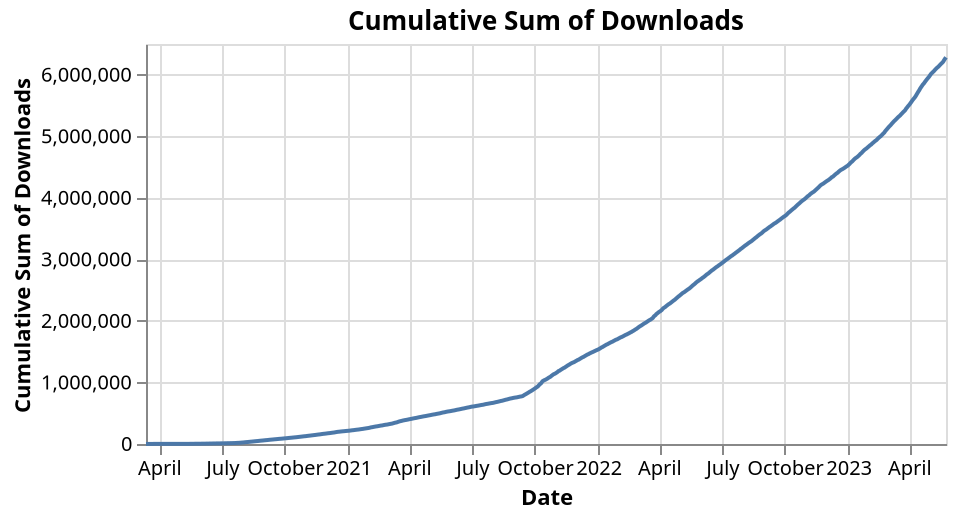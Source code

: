 {"config": {"view": {"continuousWidth": 400, "continuousHeight": 300}}, "data": {"name": "data-d4653c2e29ccae771afea997a8821cf9"}, "mark": "line", "encoding": {"tooltip": [{"field": "date", "format": "%Y-%m-%d", "title": "Date", "type": "temporal"}, {"field": "cumulative_sum", "format": ",.0f", "title": "Cumulative Sum of Downloads", "type": "quantitative"}], "x": {"axis": {"title": "Date"}, "field": "date", "type": "temporal"}, "y": {"axis": {"title": "Cumulative Sum of Downloads"}, "field": "cumulative_sum", "type": "quantitative"}}, "height": 200, "title": "Cumulative Sum of Downloads", "transform": [{"window": [{"op": "sum", "field": "download_count", "as": "cumulative_sum"}], "sort": [{"field": "date"}]}], "$schema": "https://vega.github.io/schema/vega-lite/v4.17.0.json", "datasets": {"data-d4653c2e29ccae771afea997a8821cf9": [{"date": "2023-05-25T00:00:00", "download_count": 15504.0}, {"date": "2023-05-24T00:00:00", "download_count": 15923.0}, {"date": "2023-05-23T00:00:00", "download_count": 17948.0}, {"date": "2023-05-22T00:00:00", "download_count": 19345.0}, {"date": "2023-05-21T00:00:00", "download_count": 13610.0}, {"date": "2023-05-20T00:00:00", "download_count": 10481.0}, {"date": "2023-05-19T00:00:00", "download_count": 9914.0}, {"date": "2023-05-18T00:00:00", "download_count": 12420.0}, {"date": "2023-05-17T00:00:00", "download_count": 10922.0}, {"date": "2023-05-16T00:00:00", "download_count": 12425.0}, {"date": "2023-05-15T00:00:00", "download_count": 12180.0}, {"date": "2023-05-14T00:00:00", "download_count": 9183.0}, {"date": "2023-05-13T00:00:00", "download_count": 8702.0}, {"date": "2023-05-12T00:00:00", "download_count": 10935.0}, {"date": "2023-05-11T00:00:00", "download_count": 11146.0}, {"date": "2023-05-10T00:00:00", "download_count": 11577.0}, {"date": "2023-05-09T00:00:00", "download_count": 13234.0}, {"date": "2023-05-08T00:00:00", "download_count": 12370.0}, {"date": "2023-05-07T00:00:00", "download_count": 9809.0}, {"date": "2023-05-06T00:00:00", "download_count": 11468.0}, {"date": "2023-05-05T00:00:00", "download_count": 10403.0}, {"date": "2023-05-04T00:00:00", "download_count": 11599.0}, {"date": "2023-05-03T00:00:00", "download_count": 16127.0}, {"date": "2023-05-02T00:00:00", "download_count": 16552.0}, {"date": "2023-05-01T00:00:00", "download_count": 15599.0}, {"date": "2023-04-30T00:00:00", "download_count": 12223.0}, {"date": "2023-04-29T00:00:00", "download_count": 13773.0}, {"date": "2023-04-28T00:00:00", "download_count": 13622.0}, {"date": "2023-04-27T00:00:00", "download_count": 14381.0}, {"date": "2023-04-26T00:00:00", "download_count": 14765.0}, {"date": "2023-04-25T00:00:00", "download_count": 15215.0}, {"date": "2023-04-24T00:00:00", "download_count": 16974.0}, {"date": "2023-04-23T00:00:00", "download_count": 12372.0}, {"date": "2023-04-22T00:00:00", "download_count": 12448.0}, {"date": "2023-04-21T00:00:00", "download_count": 17202.0}, {"date": "2023-04-20T00:00:00", "download_count": 16321.0}, {"date": "2023-04-19T00:00:00", "download_count": 16038.0}, {"date": "2023-04-18T00:00:00", "download_count": 17476.0}, {"date": "2023-04-17T00:00:00", "download_count": 21625.0}, {"date": "2023-04-16T00:00:00", "download_count": 16255.0}, {"date": "2023-04-15T00:00:00", "download_count": 18123.0}, {"date": "2023-04-14T00:00:00", "download_count": 18900.0}, {"date": "2023-04-13T00:00:00", "download_count": 18598.0}, {"date": "2023-04-12T00:00:00", "download_count": 19620.0}, {"date": "2023-04-11T00:00:00", "download_count": 17246.0}, {"date": "2023-04-10T00:00:00", "download_count": 14999.0}, {"date": "2023-04-09T00:00:00", "download_count": 13049.0}, {"date": "2023-04-08T00:00:00", "download_count": 13540.0}, {"date": "2023-04-07T00:00:00", "download_count": 14279.0}, {"date": "2023-04-06T00:00:00", "download_count": 16394.0}, {"date": "2023-04-05T00:00:00", "download_count": 16236.0}, {"date": "2023-04-04T00:00:00", "download_count": 15667.0}, {"date": "2023-04-03T00:00:00", "download_count": 15694.0}, {"date": "2023-04-02T00:00:00", "download_count": 14159.0}, {"date": "2023-04-01T00:00:00", "download_count": 11845.0}, {"date": "2023-03-31T00:00:00", "download_count": 13901.0}, {"date": "2023-03-30T00:00:00", "download_count": 15225.0}, {"date": "2023-03-29T00:00:00", "download_count": 12254.0}, {"date": "2023-03-28T00:00:00", "download_count": 18306.0}, {"date": "2023-03-27T00:00:00", "download_count": 15929.0}, {"date": "2023-03-26T00:00:00", "download_count": 10592.0}, {"date": "2023-03-25T00:00:00", "download_count": 9889.0}, {"date": "2023-03-24T00:00:00", "download_count": 11784.0}, {"date": "2023-03-23T00:00:00", "download_count": 12111.0}, {"date": "2023-03-22T00:00:00", "download_count": 11200.0}, {"date": "2023-03-21T00:00:00", "download_count": 11651.0}, {"date": "2023-03-20T00:00:00", "download_count": 13174.0}, {"date": "2023-03-19T00:00:00", "download_count": 9607.0}, {"date": "2023-03-18T00:00:00", "download_count": 9242.0}, {"date": "2023-03-17T00:00:00", "download_count": 9939.0}, {"date": "2023-03-16T00:00:00", "download_count": 11183.0}, {"date": "2023-03-15T00:00:00", "download_count": 12500.0}, {"date": "2023-03-14T00:00:00", "download_count": 10539.0}, {"date": "2023-03-13T00:00:00", "download_count": 11700.0}, {"date": "2023-03-12T00:00:00", "download_count": 9842.0}, {"date": "2023-03-11T00:00:00", "download_count": 10885.0}, {"date": "2023-03-10T00:00:00", "download_count": 12215.0}, {"date": "2023-03-09T00:00:00", "download_count": 12662.0}, {"date": "2023-03-08T00:00:00", "download_count": 11715.0}, {"date": "2023-03-07T00:00:00", "download_count": 13498.0}, {"date": "2023-03-06T00:00:00", "download_count": 13348.0}, {"date": "2023-03-05T00:00:00", "download_count": 11197.0}, {"date": "2023-03-04T00:00:00", "download_count": 10612.0}, {"date": "2023-03-03T00:00:00", "download_count": 13302.0}, {"date": "2023-03-02T00:00:00", "download_count": 12389.0}, {"date": "2023-03-01T00:00:00", "download_count": 13775.0}, {"date": "2023-02-28T00:00:00", "download_count": 12611.0}, {"date": "2023-02-27T00:00:00", "download_count": 12909.0}, {"date": "2023-02-26T00:00:00", "download_count": 13524.0}, {"date": "2023-02-25T00:00:00", "download_count": 18342.0}, {"date": "2023-02-24T00:00:00", "download_count": 10665.0}, {"date": "2023-02-23T00:00:00", "download_count": 10385.0}, {"date": "2023-02-22T00:00:00", "download_count": 12449.0}, {"date": "2023-02-21T00:00:00", "download_count": 10686.0}, {"date": "2023-02-20T00:00:00", "download_count": 12190.0}, {"date": "2023-02-19T00:00:00", "download_count": 8968.0}, {"date": "2023-02-18T00:00:00", "download_count": 8301.0}, {"date": "2023-02-17T00:00:00", "download_count": 9898.0}, {"date": "2023-02-16T00:00:00", "download_count": 10142.0}, {"date": "2023-02-15T00:00:00", "download_count": 10381.0}, {"date": "2023-02-14T00:00:00", "download_count": 13071.0}, {"date": "2023-02-13T00:00:00", "download_count": 9399.0}, {"date": "2023-02-12T00:00:00", "download_count": 7443.0}, {"date": "2023-02-11T00:00:00", "download_count": 8340.0}, {"date": "2023-02-10T00:00:00", "download_count": 9986.0}, {"date": "2023-02-09T00:00:00", "download_count": 9984.0}, {"date": "2023-02-08T00:00:00", "download_count": 8647.0}, {"date": "2023-02-07T00:00:00", "download_count": 9555.0}, {"date": "2023-02-06T00:00:00", "download_count": 12672.0}, {"date": "2023-02-05T00:00:00", "download_count": 7586.0}, {"date": "2023-02-04T00:00:00", "download_count": 7643.0}, {"date": "2023-02-03T00:00:00", "download_count": 10005.0}, {"date": "2023-02-02T00:00:00", "download_count": 9983.0}, {"date": "2023-02-01T00:00:00", "download_count": 9282.0}, {"date": "2023-01-31T00:00:00", "download_count": 9688.0}, {"date": "2023-01-30T00:00:00", "download_count": 10732.0}, {"date": "2023-01-29T00:00:00", "download_count": 7330.0}, {"date": "2023-01-28T00:00:00", "download_count": 7804.0}, {"date": "2023-01-27T00:00:00", "download_count": 8792.0}, {"date": "2023-01-26T00:00:00", "download_count": 9922.0}, {"date": "2023-01-25T00:00:00", "download_count": 12080.0}, {"date": "2023-01-24T00:00:00", "download_count": 10712.0}, {"date": "2023-01-23T00:00:00", "download_count": 14325.0}, {"date": "2023-01-22T00:00:00", "download_count": 8980.0}, {"date": "2023-01-21T00:00:00", "download_count": 8621.0}, {"date": "2023-01-20T00:00:00", "download_count": 13307.0}, {"date": "2023-01-19T00:00:00", "download_count": 11218.0}, {"date": "2023-01-18T00:00:00", "download_count": 10476.0}, {"date": "2023-01-17T00:00:00", "download_count": 9564.0}, {"date": "2023-01-16T00:00:00", "download_count": 9887.0}, {"date": "2023-01-15T00:00:00", "download_count": 6860.0}, {"date": "2023-01-14T00:00:00", "download_count": 7482.0}, {"date": "2023-01-13T00:00:00", "download_count": 8857.0}, {"date": "2023-01-12T00:00:00", "download_count": 10472.0}, {"date": "2023-01-11T00:00:00", "download_count": 11156.0}, {"date": "2023-01-10T00:00:00", "download_count": 12455.0}, {"date": "2023-01-09T00:00:00", "download_count": 11798.0}, {"date": "2023-01-08T00:00:00", "download_count": 8312.0}, {"date": "2023-01-07T00:00:00", "download_count": 9738.0}, {"date": "2023-01-06T00:00:00", "download_count": 11610.0}, {"date": "2023-01-05T00:00:00", "download_count": 12832.0}, {"date": "2023-01-04T00:00:00", "download_count": 9665.0}, {"date": "2023-01-03T00:00:00", "download_count": 10801.0}, {"date": "2023-01-02T00:00:00", "download_count": 9098.0}, {"date": "2023-01-01T00:00:00", "download_count": 6439.0}, {"date": "2022-12-31T00:00:00", "download_count": 7332.0}, {"date": "2022-12-30T00:00:00", "download_count": 8055.0}, {"date": "2022-12-29T00:00:00", "download_count": 7944.0}, {"date": "2022-12-28T00:00:00", "download_count": 7685.0}, {"date": "2022-12-27T00:00:00", "download_count": 6591.0}, {"date": "2022-12-26T00:00:00", "download_count": 7082.0}, {"date": "2022-12-25T00:00:00", "download_count": 5723.0}, {"date": "2022-12-24T00:00:00", "download_count": 6094.0}, {"date": "2022-12-23T00:00:00", "download_count": 6427.0}, {"date": "2022-12-22T00:00:00", "download_count": 8451.0}, {"date": "2022-12-21T00:00:00", "download_count": 9866.0}, {"date": "2022-12-20T00:00:00", "download_count": 8847.0}, {"date": "2022-12-19T00:00:00", "download_count": 12585.0}, {"date": "2022-12-18T00:00:00", "download_count": 7381.0}, {"date": "2022-12-17T00:00:00", "download_count": 7449.0}, {"date": "2022-12-16T00:00:00", "download_count": 9000.0}, {"date": "2022-12-15T00:00:00", "download_count": 9567.0}, {"date": "2022-12-14T00:00:00", "download_count": 10131.0}, {"date": "2022-12-13T00:00:00", "download_count": 10274.0}, {"date": "2022-12-12T00:00:00", "download_count": 10580.0}, {"date": "2022-12-11T00:00:00", "download_count": 5688.0}, {"date": "2022-12-10T00:00:00", "download_count": 6095.0}, {"date": "2022-12-09T00:00:00", "download_count": 11730.0}, {"date": "2022-12-08T00:00:00", "download_count": 9906.0}, {"date": "2022-12-07T00:00:00", "download_count": 8185.0}, {"date": "2022-12-06T00:00:00", "download_count": 8983.0}, {"date": "2022-12-05T00:00:00", "download_count": 8316.0}, {"date": "2022-12-04T00:00:00", "download_count": 6247.0}, {"date": "2022-12-03T00:00:00", "download_count": 7108.0}, {"date": "2022-12-02T00:00:00", "download_count": 7610.0}, {"date": "2022-12-01T00:00:00", "download_count": 8135.0}, {"date": "2022-11-30T00:00:00", "download_count": 8064.0}, {"date": "2022-11-29T00:00:00", "download_count": 8294.0}, {"date": "2022-11-28T00:00:00", "download_count": 8853.0}, {"date": "2022-11-27T00:00:00", "download_count": 6239.0}, {"date": "2022-11-26T00:00:00", "download_count": 6192.0}, {"date": "2022-11-25T00:00:00", "download_count": 6619.0}, {"date": "2022-11-24T00:00:00", "download_count": 8215.0}, {"date": "2022-11-23T00:00:00", "download_count": 10606.0}, {"date": "2022-11-22T00:00:00", "download_count": 11300.0}, {"date": "2022-11-21T00:00:00", "download_count": 12551.0}, {"date": "2022-11-20T00:00:00", "download_count": 9563.0}, {"date": "2022-11-19T00:00:00", "download_count": 10010.0}, {"date": "2022-11-18T00:00:00", "download_count": 10759.0}, {"date": "2022-11-17T00:00:00", "download_count": 9738.0}, {"date": "2022-11-16T00:00:00", "download_count": 10130.0}, {"date": "2022-11-15T00:00:00", "download_count": 10800.0}, {"date": "2022-11-14T00:00:00", "download_count": 9695.0}, {"date": "2022-11-13T00:00:00", "download_count": 6585.0}, {"date": "2022-11-12T00:00:00", "download_count": 6813.0}, {"date": "2022-11-11T00:00:00", "download_count": 8044.0}, {"date": "2022-11-10T00:00:00", "download_count": 7726.0}, {"date": "2022-11-09T00:00:00", "download_count": 9219.0}, {"date": "2022-11-08T00:00:00", "download_count": 9944.0}, {"date": "2022-11-07T00:00:00", "download_count": 11617.0}, {"date": "2022-11-06T00:00:00", "download_count": 7472.0}, {"date": "2022-11-05T00:00:00", "download_count": 7349.0}, {"date": "2022-11-04T00:00:00", "download_count": 10490.0}, {"date": "2022-11-03T00:00:00", "download_count": 10888.0}, {"date": "2022-11-02T00:00:00", "download_count": 10413.0}, {"date": "2022-11-01T00:00:00", "download_count": 9298.0}, {"date": "2022-10-31T00:00:00", "download_count": 9230.0}, {"date": "2022-10-30T00:00:00", "download_count": 7253.0}, {"date": "2022-10-29T00:00:00", "download_count": 7709.0}, {"date": "2022-10-28T00:00:00", "download_count": 8342.0}, {"date": "2022-10-27T00:00:00", "download_count": 9356.0}, {"date": "2022-10-26T00:00:00", "download_count": 9380.0}, {"date": "2022-10-25T00:00:00", "download_count": 10478.0}, {"date": "2022-10-24T00:00:00", "download_count": 10757.0}, {"date": "2022-10-23T00:00:00", "download_count": 9333.0}, {"date": "2022-10-22T00:00:00", "download_count": 9125.0}, {"date": "2022-10-21T00:00:00", "download_count": 10067.0}, {"date": "2022-10-20T00:00:00", "download_count": 10822.0}, {"date": "2022-10-19T00:00:00", "download_count": 10752.0}, {"date": "2022-10-18T00:00:00", "download_count": 10700.0}, {"date": "2022-10-17T00:00:00", "download_count": 11624.0}, {"date": "2022-10-16T00:00:00", "download_count": 7507.0}, {"date": "2022-10-15T00:00:00", "download_count": 8138.0}, {"date": "2022-10-14T00:00:00", "download_count": 10130.0}, {"date": "2022-10-13T00:00:00", "download_count": 8792.0}, {"date": "2022-10-12T00:00:00", "download_count": 9361.0}, {"date": "2022-10-11T00:00:00", "download_count": 10148.0}, {"date": "2022-10-10T00:00:00", "download_count": 9982.0}, {"date": "2022-10-09T00:00:00", "download_count": 8499.0}, {"date": "2022-10-08T00:00:00", "download_count": 8863.0}, {"date": "2022-10-07T00:00:00", "download_count": 11230.0}, {"date": "2022-10-06T00:00:00", "download_count": 11726.0}, {"date": "2022-10-05T00:00:00", "download_count": 11528.0}, {"date": "2022-10-04T00:00:00", "download_count": 9038.0}, {"date": "2022-10-03T00:00:00", "download_count": 8743.0}, {"date": "2022-10-02T00:00:00", "download_count": 6449.0}, {"date": "2022-10-01T00:00:00", "download_count": 7443.0}, {"date": "2022-09-30T00:00:00", "download_count": 8354.0}, {"date": "2022-09-29T00:00:00", "download_count": 8360.0}, {"date": "2022-09-28T00:00:00", "download_count": 8478.0}, {"date": "2022-09-27T00:00:00", "download_count": 8410.0}, {"date": "2022-09-26T00:00:00", "download_count": 10178.0}, {"date": "2022-09-25T00:00:00", "download_count": 7296.0}, {"date": "2022-09-24T00:00:00", "download_count": 7956.0}, {"date": "2022-09-23T00:00:00", "download_count": 8166.0}, {"date": "2022-09-22T00:00:00", "download_count": 7792.0}, {"date": "2022-09-21T00:00:00", "download_count": 9279.0}, {"date": "2022-09-20T00:00:00", "download_count": 7723.0}, {"date": "2022-09-19T00:00:00", "download_count": 7757.0}, {"date": "2022-09-18T00:00:00", "download_count": 5577.0}, {"date": "2022-09-17T00:00:00", "download_count": 6430.0}, {"date": "2022-09-16T00:00:00", "download_count": 8241.0}, {"date": "2022-09-15T00:00:00", "download_count": 8917.0}, {"date": "2022-09-14T00:00:00", "download_count": 8182.0}, {"date": "2022-09-13T00:00:00", "download_count": 7569.0}, {"date": "2022-09-12T00:00:00", "download_count": 9325.0}, {"date": "2022-09-11T00:00:00", "download_count": 6471.0}, {"date": "2022-09-10T00:00:00", "download_count": 7352.0}, {"date": "2022-09-09T00:00:00", "download_count": 9174.0}, {"date": "2022-09-08T00:00:00", "download_count": 7925.0}, {"date": "2022-09-07T00:00:00", "download_count": 8917.0}, {"date": "2022-09-06T00:00:00", "download_count": 8972.0}, {"date": "2022-09-05T00:00:00", "download_count": 7738.0}, {"date": "2022-09-04T00:00:00", "download_count": 6073.0}, {"date": "2022-09-03T00:00:00", "download_count": 7303.0}, {"date": "2022-09-02T00:00:00", "download_count": 8081.0}, {"date": "2022-09-01T00:00:00", "download_count": 9809.0}, {"date": "2022-08-31T00:00:00", "download_count": 11869.0}, {"date": "2022-08-30T00:00:00", "download_count": 9276.0}, {"date": "2022-08-29T00:00:00", "download_count": 9396.0}, {"date": "2022-08-28T00:00:00", "download_count": 6601.0}, {"date": "2022-08-27T00:00:00", "download_count": 7224.0}, {"date": "2022-08-26T00:00:00", "download_count": 9219.0}, {"date": "2022-08-25T00:00:00", "download_count": 8349.0}, {"date": "2022-08-24T00:00:00", "download_count": 9196.0}, {"date": "2022-08-23T00:00:00", "download_count": 9525.0}, {"date": "2022-08-22T00:00:00", "download_count": 10370.0}, {"date": "2022-08-21T00:00:00", "download_count": 6904.0}, {"date": "2022-08-20T00:00:00", "download_count": 9050.0}, {"date": "2022-08-19T00:00:00", "download_count": 9440.0}, {"date": "2022-08-18T00:00:00", "download_count": 9515.0}, {"date": "2022-08-17T00:00:00", "download_count": 8631.0}, {"date": "2022-08-16T00:00:00", "download_count": 9793.0}, {"date": "2022-08-15T00:00:00", "download_count": 8946.0}, {"date": "2022-08-14T00:00:00", "download_count": 7332.0}, {"date": "2022-08-13T00:00:00", "download_count": 6963.0}, {"date": "2022-08-12T00:00:00", "download_count": 7512.0}, {"date": "2022-08-11T00:00:00", "download_count": 7491.0}, {"date": "2022-08-10T00:00:00", "download_count": 8143.0}, {"date": "2022-08-09T00:00:00", "download_count": 8423.0}, {"date": "2022-08-08T00:00:00", "download_count": 9380.0}, {"date": "2022-08-07T00:00:00", "download_count": 6963.0}, {"date": "2022-08-06T00:00:00", "download_count": 7596.0}, {"date": "2022-08-05T00:00:00", "download_count": 8403.0}, {"date": "2022-08-04T00:00:00", "download_count": 8686.0}, {"date": "2022-08-03T00:00:00", "download_count": 9117.0}, {"date": "2022-08-02T00:00:00", "download_count": 8488.0}, {"date": "2022-08-01T00:00:00", "download_count": 9796.0}, {"date": "2022-07-31T00:00:00", "download_count": 7279.0}, {"date": "2022-07-30T00:00:00", "download_count": 7279.0}, {"date": "2022-07-29T00:00:00", "download_count": 11074.0}, {"date": "2022-07-28T00:00:00", "download_count": 8219.0}, {"date": "2022-07-27T00:00:00", "download_count": 8739.0}, {"date": "2022-07-26T00:00:00", "download_count": 7735.0}, {"date": "2022-07-25T00:00:00", "download_count": 9098.0}, {"date": "2022-07-24T00:00:00", "download_count": 7416.0}, {"date": "2022-07-23T00:00:00", "download_count": 8446.0}, {"date": "2022-07-22T00:00:00", "download_count": 9144.0}, {"date": "2022-07-21T00:00:00", "download_count": 8470.0}, {"date": "2022-07-20T00:00:00", "download_count": 7741.0}, {"date": "2022-07-19T00:00:00", "download_count": 8253.0}, {"date": "2022-07-18T00:00:00", "download_count": 9437.0}, {"date": "2022-07-17T00:00:00", "download_count": 6281.0}, {"date": "2022-07-16T00:00:00", "download_count": 7300.0}, {"date": "2022-07-15T00:00:00", "download_count": 8313.0}, {"date": "2022-07-14T00:00:00", "download_count": 9252.0}, {"date": "2022-07-13T00:00:00", "download_count": 8099.0}, {"date": "2022-07-12T00:00:00", "download_count": 7705.0}, {"date": "2022-07-11T00:00:00", "download_count": 9150.0}, {"date": "2022-07-10T00:00:00", "download_count": 7185.0}, {"date": "2022-07-09T00:00:00", "download_count": 7620.0}, {"date": "2022-07-08T00:00:00", "download_count": 8849.0}, {"date": "2022-07-07T00:00:00", "download_count": 8459.0}, {"date": "2022-07-06T00:00:00", "download_count": 9381.0}, {"date": "2022-07-05T00:00:00", "download_count": 8726.0}, {"date": "2022-07-04T00:00:00", "download_count": 9117.0}, {"date": "2022-07-03T00:00:00", "download_count": 7673.0}, {"date": "2022-07-02T00:00:00", "download_count": 8141.0}, {"date": "2022-07-01T00:00:00", "download_count": 8568.0}, {"date": "2022-06-30T00:00:00", "download_count": 7753.0}, {"date": "2022-06-29T00:00:00", "download_count": 8028.0}, {"date": "2022-06-28T00:00:00", "download_count": 7128.0}, {"date": "2022-06-27T00:00:00", "download_count": 9787.0}, {"date": "2022-06-26T00:00:00", "download_count": 7181.0}, {"date": "2022-06-25T00:00:00", "download_count": 6850.0}, {"date": "2022-06-24T00:00:00", "download_count": 8264.0}, {"date": "2022-06-23T00:00:00", "download_count": 8386.0}, {"date": "2022-06-22T00:00:00", "download_count": 9499.0}, {"date": "2022-06-21T00:00:00", "download_count": 8006.0}, {"date": "2022-06-20T00:00:00", "download_count": 10075.0}, {"date": "2022-06-19T00:00:00", "download_count": 6476.0}, {"date": "2022-06-18T00:00:00", "download_count": 7329.0}, {"date": "2022-06-17T00:00:00", "download_count": 9936.0}, {"date": "2022-06-16T00:00:00", "download_count": 9045.0}, {"date": "2022-06-15T00:00:00", "download_count": 9524.0}, {"date": "2022-06-14T00:00:00", "download_count": 9923.0}, {"date": "2022-06-13T00:00:00", "download_count": 9611.0}, {"date": "2022-06-12T00:00:00", "download_count": 7053.0}, {"date": "2022-06-11T00:00:00", "download_count": 6896.0}, {"date": "2022-06-10T00:00:00", "download_count": 9049.0}, {"date": "2022-06-09T00:00:00", "download_count": 9890.0}, {"date": "2022-06-08T00:00:00", "download_count": 10029.0}, {"date": "2022-06-07T00:00:00", "download_count": 8805.0}, {"date": "2022-06-06T00:00:00", "download_count": 8859.0}, {"date": "2022-06-05T00:00:00", "download_count": 6813.0}, {"date": "2022-06-04T00:00:00", "download_count": 7829.0}, {"date": "2022-06-03T00:00:00", "download_count": 9694.0}, {"date": "2022-06-02T00:00:00", "download_count": 8095.0}, {"date": "2022-06-01T00:00:00", "download_count": 7739.0}, {"date": "2022-05-31T00:00:00", "download_count": 7275.0}, {"date": "2022-05-30T00:00:00", "download_count": 9117.0}, {"date": "2022-05-29T00:00:00", "download_count": 6723.0}, {"date": "2022-05-28T00:00:00", "download_count": 7548.0}, {"date": "2022-05-27T00:00:00", "download_count": 9054.0}, {"date": "2022-05-26T00:00:00", "download_count": 8738.0}, {"date": "2022-05-25T00:00:00", "download_count": 11711.0}, {"date": "2022-05-24T00:00:00", "download_count": 9283.0}, {"date": "2022-05-23T00:00:00", "download_count": 9798.0}, {"date": "2022-05-22T00:00:00", "download_count": 7695.0}, {"date": "2022-05-21T00:00:00", "download_count": 9341.0}, {"date": "2022-05-20T00:00:00", "download_count": 10675.0}, {"date": "2022-05-19T00:00:00", "download_count": 9790.0}, {"date": "2022-05-18T00:00:00", "download_count": 11055.0}, {"date": "2022-05-17T00:00:00", "download_count": 8332.0}, {"date": "2022-05-16T00:00:00", "download_count": 9755.0}, {"date": "2022-05-15T00:00:00", "download_count": 6523.0}, {"date": "2022-05-14T00:00:00", "download_count": 7150.0}, {"date": "2022-05-13T00:00:00", "download_count": 8472.0}, {"date": "2022-05-12T00:00:00", "download_count": 8063.0}, {"date": "2022-05-11T00:00:00", "download_count": 8288.0}, {"date": "2022-05-10T00:00:00", "download_count": 8491.0}, {"date": "2022-05-09T00:00:00", "download_count": 8453.0}, {"date": "2022-05-08T00:00:00", "download_count": 6569.0}, {"date": "2022-05-07T00:00:00", "download_count": 5829.0}, {"date": "2022-05-06T00:00:00", "download_count": 8045.0}, {"date": "2022-05-05T00:00:00", "download_count": 9696.0}, {"date": "2022-05-04T00:00:00", "download_count": 9986.0}, {"date": "2022-05-03T00:00:00", "download_count": 8671.0}, {"date": "2022-05-02T00:00:00", "download_count": 10464.0}, {"date": "2022-05-01T00:00:00", "download_count": 7322.0}, {"date": "2022-04-30T00:00:00", "download_count": 8765.0}, {"date": "2022-04-29T00:00:00", "download_count": 10511.0}, {"date": "2022-04-28T00:00:00", "download_count": 9397.0}, {"date": "2022-04-27T00:00:00", "download_count": 10099.0}, {"date": "2022-04-26T00:00:00", "download_count": 9792.0}, {"date": "2022-04-25T00:00:00", "download_count": 10338.0}, {"date": "2022-04-24T00:00:00", "download_count": 7209.0}, {"date": "2022-04-23T00:00:00", "download_count": 7945.0}, {"date": "2022-04-22T00:00:00", "download_count": 8891.0}, {"date": "2022-04-21T00:00:00", "download_count": 8864.0}, {"date": "2022-04-20T00:00:00", "download_count": 9227.0}, {"date": "2022-04-19T00:00:00", "download_count": 8240.0}, {"date": "2022-04-18T00:00:00", "download_count": 9445.0}, {"date": "2022-04-17T00:00:00", "download_count": 6161.0}, {"date": "2022-04-16T00:00:00", "download_count": 6601.0}, {"date": "2022-04-15T00:00:00", "download_count": 8251.0}, {"date": "2022-04-14T00:00:00", "download_count": 8803.0}, {"date": "2022-04-13T00:00:00", "download_count": 9055.0}, {"date": "2022-04-12T00:00:00", "download_count": 8557.0}, {"date": "2022-04-11T00:00:00", "download_count": 10801.0}, {"date": "2022-04-10T00:00:00", "download_count": 6532.0}, {"date": "2022-04-09T00:00:00", "download_count": 6594.0}, {"date": "2022-04-08T00:00:00", "download_count": 10099.0}, {"date": "2022-04-07T00:00:00", "download_count": 10348.0}, {"date": "2022-04-06T00:00:00", "download_count": 15181.0}, {"date": "2022-04-05T00:00:00", "download_count": 7813.0}, {"date": "2022-04-04T00:00:00", "download_count": 10058.0}, {"date": "2022-04-03T00:00:00", "download_count": 6557.0}, {"date": "2022-04-02T00:00:00", "download_count": 6585.0}, {"date": "2022-04-01T00:00:00", "download_count": 8857.0}, {"date": "2022-03-31T00:00:00", "download_count": 9437.0}, {"date": "2022-03-30T00:00:00", "download_count": 8801.0}, {"date": "2022-03-29T00:00:00", "download_count": 8339.0}, {"date": "2022-03-28T00:00:00", "download_count": 14784.0}, {"date": "2022-03-27T00:00:00", "download_count": 9567.0}, {"date": "2022-03-26T00:00:00", "download_count": 7764.0}, {"date": "2022-03-25T00:00:00", "download_count": 12778.0}, {"date": "2022-03-24T00:00:00", "download_count": 16585.0}, {"date": "2022-03-23T00:00:00", "download_count": 9136.0}, {"date": "2022-03-22T00:00:00", "download_count": 7416.0}, {"date": "2022-03-21T00:00:00", "download_count": 8907.0}, {"date": "2022-03-20T00:00:00", "download_count": 5410.0}, {"date": "2022-03-19T00:00:00", "download_count": 5901.0}, {"date": "2022-03-18T00:00:00", "download_count": 6854.0}, {"date": "2022-03-17T00:00:00", "download_count": 7458.0}, {"date": "2022-03-16T00:00:00", "download_count": 7903.0}, {"date": "2022-03-15T00:00:00", "download_count": 7412.0}, {"date": "2022-03-14T00:00:00", "download_count": 8738.0}, {"date": "2022-03-13T00:00:00", "download_count": 5575.0}, {"date": "2022-03-12T00:00:00", "download_count": 5999.0}, {"date": "2022-03-11T00:00:00", "download_count": 6804.0}, {"date": "2022-03-10T00:00:00", "download_count": 7398.0}, {"date": "2022-03-09T00:00:00", "download_count": 8364.0}, {"date": "2022-03-08T00:00:00", "download_count": 6987.0}, {"date": "2022-03-07T00:00:00", "download_count": 8100.0}, {"date": "2022-03-06T00:00:00", "download_count": 6381.0}, {"date": "2022-03-05T00:00:00", "download_count": 6461.0}, {"date": "2022-03-04T00:00:00", "download_count": 7442.0}, {"date": "2022-03-03T00:00:00", "download_count": 8039.0}, {"date": "2022-03-02T00:00:00", "download_count": 9240.0}, {"date": "2022-03-01T00:00:00", "download_count": 7993.0}, {"date": "2022-02-28T00:00:00", "download_count": 8697.0}, {"date": "2022-02-27T00:00:00", "download_count": 6043.0}, {"date": "2022-02-26T00:00:00", "download_count": 6556.0}, {"date": "2022-02-25T00:00:00", "download_count": 8177.0}, {"date": "2022-02-24T00:00:00", "download_count": 7051.0}, {"date": "2022-02-23T00:00:00", "download_count": 6669.0}, {"date": "2022-02-22T00:00:00", "download_count": 5575.0}, {"date": "2022-02-21T00:00:00", "download_count": 8339.0}, {"date": "2022-02-20T00:00:00", "download_count": 4761.0}, {"date": "2022-02-19T00:00:00", "download_count": 6107.0}, {"date": "2022-02-18T00:00:00", "download_count": 6396.0}, {"date": "2022-02-17T00:00:00", "download_count": 6036.0}, {"date": "2022-02-16T00:00:00", "download_count": 5882.0}, {"date": "2022-02-15T00:00:00", "download_count": 5241.0}, {"date": "2022-02-14T00:00:00", "download_count": 6785.0}, {"date": "2022-02-13T00:00:00", "download_count": 3967.0}, {"date": "2022-02-12T00:00:00", "download_count": 5020.0}, {"date": "2022-02-11T00:00:00", "download_count": 5828.0}, {"date": "2022-02-10T00:00:00", "download_count": 6588.0}, {"date": "2022-02-09T00:00:00", "download_count": 6153.0}, {"date": "2022-02-08T00:00:00", "download_count": 5553.0}, {"date": "2022-02-07T00:00:00", "download_count": 6866.0}, {"date": "2022-02-06T00:00:00", "download_count": 3438.0}, {"date": "2022-02-05T00:00:00", "download_count": 4561.0}, {"date": "2022-02-04T00:00:00", "download_count": 6149.0}, {"date": "2022-02-03T00:00:00", "download_count": 5889.0}, {"date": "2022-02-02T00:00:00", "download_count": 6397.0}, {"date": "2022-02-01T00:00:00", "download_count": 5954.0}, {"date": "2022-01-31T00:00:00", "download_count": 6847.0}, {"date": "2022-01-30T00:00:00", "download_count": 3861.0}, {"date": "2022-01-29T00:00:00", "download_count": 3691.0}, {"date": "2022-01-28T00:00:00", "download_count": 5910.0}, {"date": "2022-01-27T00:00:00", "download_count": 6252.0}, {"date": "2022-01-26T00:00:00", "download_count": 6145.0}, {"date": "2022-01-25T00:00:00", "download_count": 5892.0}, {"date": "2022-01-24T00:00:00", "download_count": 7137.0}, {"date": "2022-01-23T00:00:00", "download_count": 4176.0}, {"date": "2022-01-22T00:00:00", "download_count": 4429.0}, {"date": "2022-01-21T00:00:00", "download_count": 6276.0}, {"date": "2022-01-20T00:00:00", "download_count": 5541.0}, {"date": "2022-01-19T00:00:00", "download_count": 6375.0}, {"date": "2022-01-18T00:00:00", "download_count": 5692.0}, {"date": "2022-01-17T00:00:00", "download_count": 7235.0}, {"date": "2022-01-16T00:00:00", "download_count": 4574.0}, {"date": "2022-01-15T00:00:00", "download_count": 4670.0}, {"date": "2022-01-14T00:00:00", "download_count": 6998.0}, {"date": "2022-01-13T00:00:00", "download_count": 6786.0}, {"date": "2022-01-12T00:00:00", "download_count": 6661.0}, {"date": "2022-01-11T00:00:00", "download_count": 6331.0}, {"date": "2022-01-10T00:00:00", "download_count": 8222.0}, {"date": "2022-01-09T00:00:00", "download_count": 4690.0}, {"date": "2022-01-08T00:00:00", "download_count": 5402.0}, {"date": "2022-01-07T00:00:00", "download_count": 7405.0}, {"date": "2022-01-06T00:00:00", "download_count": 7726.0}, {"date": "2022-01-05T00:00:00", "download_count": 6769.0}, {"date": "2022-01-04T00:00:00", "download_count": 5756.0}, {"date": "2022-01-03T00:00:00", "download_count": 6366.0}, {"date": "2022-01-02T00:00:00", "download_count": 4718.0}, {"date": "2022-01-01T00:00:00", "download_count": 3940.0}, {"date": "2021-12-31T00:00:00", "download_count": 5352.0}, {"date": "2021-12-30T00:00:00", "download_count": 5441.0}, {"date": "2021-12-29T00:00:00", "download_count": 5480.0}, {"date": "2021-12-28T00:00:00", "download_count": 4954.0}, {"date": "2021-12-27T00:00:00", "download_count": 6130.0}, {"date": "2021-12-26T00:00:00", "download_count": 4911.0}, {"date": "2021-12-25T00:00:00", "download_count": 4097.0}, {"date": "2021-12-24T00:00:00", "download_count": 5506.0}, {"date": "2021-12-23T00:00:00", "download_count": 5278.0}, {"date": "2021-12-22T00:00:00", "download_count": 5902.0}, {"date": "2021-12-21T00:00:00", "download_count": 5175.0}, {"date": "2021-12-20T00:00:00", "download_count": 7373.0}, {"date": "2021-12-19T00:00:00", "download_count": 4093.0}, {"date": "2021-12-18T00:00:00", "download_count": 5201.0}, {"date": "2021-12-17T00:00:00", "download_count": 6718.0}, {"date": "2021-12-16T00:00:00", "download_count": 6735.0}, {"date": "2021-12-15T00:00:00", "download_count": 6351.0}, {"date": "2021-12-14T00:00:00", "download_count": 6654.0}, {"date": "2021-12-13T00:00:00", "download_count": 7636.0}, {"date": "2021-12-12T00:00:00", "download_count": 4344.0}, {"date": "2021-12-11T00:00:00", "download_count": 5537.0}, {"date": "2021-12-10T00:00:00", "download_count": 6529.0}, {"date": "2021-12-09T00:00:00", "download_count": 6208.0}, {"date": "2021-12-08T00:00:00", "download_count": 7409.0}, {"date": "2021-12-07T00:00:00", "download_count": 6381.0}, {"date": "2021-12-06T00:00:00", "download_count": 7954.0}, {"date": "2021-12-05T00:00:00", "download_count": 4197.0}, {"date": "2021-12-04T00:00:00", "download_count": 4476.0}, {"date": "2021-12-03T00:00:00", "download_count": 7117.0}, {"date": "2021-12-02T00:00:00", "download_count": 6211.0}, {"date": "2021-12-01T00:00:00", "download_count": 6294.0}, {"date": "2021-11-30T00:00:00", "download_count": 6693.0}, {"date": "2021-11-29T00:00:00", "download_count": 7236.0}, {"date": "2021-11-28T00:00:00", "download_count": 4020.0}, {"date": "2021-11-27T00:00:00", "download_count": 4296.0}, {"date": "2021-11-26T00:00:00", "download_count": 5033.0}, {"date": "2021-11-25T00:00:00", "download_count": 5380.0}, {"date": "2021-11-24T00:00:00", "download_count": 6817.0}, {"date": "2021-11-23T00:00:00", "download_count": 6436.0}, {"date": "2021-11-22T00:00:00", "download_count": 8174.0}, {"date": "2021-11-21T00:00:00", "download_count": 5815.0}, {"date": "2021-11-20T00:00:00", "download_count": 5689.0}, {"date": "2021-11-19T00:00:00", "download_count": 7809.0}, {"date": "2021-11-18T00:00:00", "download_count": 7717.0}, {"date": "2021-11-17T00:00:00", "download_count": 7971.0}, {"date": "2021-11-16T00:00:00", "download_count": 6785.0}, {"date": "2021-11-15T00:00:00", "download_count": 8386.0}, {"date": "2021-11-14T00:00:00", "download_count": 4245.0}, {"date": "2021-11-13T00:00:00", "download_count": 6060.0}, {"date": "2021-11-12T00:00:00", "download_count": 7431.0}, {"date": "2021-11-11T00:00:00", "download_count": 6884.0}, {"date": "2021-11-10T00:00:00", "download_count": 6899.0}, {"date": "2021-11-09T00:00:00", "download_count": 7407.0}, {"date": "2021-11-08T00:00:00", "download_count": 8377.0}, {"date": "2021-11-07T00:00:00", "download_count": 4910.0}, {"date": "2021-11-06T00:00:00", "download_count": 4595.0}, {"date": "2021-11-05T00:00:00", "download_count": 11496.0}, {"date": "2021-11-04T00:00:00", "download_count": 7869.0}, {"date": "2021-11-03T00:00:00", "download_count": 7502.0}, {"date": "2021-11-02T00:00:00", "download_count": 7430.0}, {"date": "2021-11-01T00:00:00", "download_count": 6709.0}, {"date": "2021-10-31T00:00:00", "download_count": 4421.0}, {"date": "2021-10-30T00:00:00", "download_count": 5118.0}, {"date": "2021-10-29T00:00:00", "download_count": 7637.0}, {"date": "2021-10-28T00:00:00", "download_count": 9386.0}, {"date": "2021-10-27T00:00:00", "download_count": 7010.0}, {"date": "2021-10-26T00:00:00", "download_count": 11161.0}, {"date": "2021-10-25T00:00:00", "download_count": 7706.0}, {"date": "2021-10-24T00:00:00", "download_count": 5401.0}, {"date": "2021-10-23T00:00:00", "download_count": 6359.0}, {"date": "2021-10-22T00:00:00", "download_count": 7172.0}, {"date": "2021-10-21T00:00:00", "download_count": 8689.0}, {"date": "2021-10-20T00:00:00", "download_count": 6270.0}, {"date": "2021-10-19T00:00:00", "download_count": 6331.0}, {"date": "2021-10-18T00:00:00", "download_count": 6256.0}, {"date": "2021-10-17T00:00:00", "download_count": 4234.0}, {"date": "2021-10-16T00:00:00", "download_count": 5151.0}, {"date": "2021-10-15T00:00:00", "download_count": 6858.0}, {"date": "2021-10-14T00:00:00", "download_count": 6673.0}, {"date": "2021-10-13T00:00:00", "download_count": 14425.0}, {"date": "2021-10-12T00:00:00", "download_count": 16544.0}, {"date": "2021-10-11T00:00:00", "download_count": 10924.0}, {"date": "2021-10-10T00:00:00", "download_count": 5879.0}, {"date": "2021-10-09T00:00:00", "download_count": 13518.0}, {"date": "2021-10-08T00:00:00", "download_count": 11905.0}, {"date": "2021-10-07T00:00:00", "download_count": 12603.0}, {"date": "2021-10-06T00:00:00", "download_count": 7368.0}, {"date": "2021-10-05T00:00:00", "download_count": 7065.0}, {"date": "2021-10-04T00:00:00", "download_count": 8177.0}, {"date": "2021-10-03T00:00:00", "download_count": 8087.0}, {"date": "2021-10-02T00:00:00", "download_count": 7936.0}, {"date": "2021-10-01T00:00:00", "download_count": 7383.0}, {"date": "2021-09-30T00:00:00", "download_count": 7178.0}, {"date": "2021-09-29T00:00:00", "download_count": 7502.0}, {"date": "2021-09-28T00:00:00", "download_count": 7103.0}, {"date": "2021-09-27T00:00:00", "download_count": 7318.0}, {"date": "2021-09-26T00:00:00", "download_count": 5668.0}, {"date": "2021-09-25T00:00:00", "download_count": 5977.0}, {"date": "2021-09-24T00:00:00", "download_count": 7544.0}, {"date": "2021-09-23T00:00:00", "download_count": 7004.0}, {"date": "2021-09-22T00:00:00", "download_count": 6641.0}, {"date": "2021-09-21T00:00:00", "download_count": 6323.0}, {"date": "2021-09-20T00:00:00", "download_count": 7470.0}, {"date": "2021-09-19T00:00:00", "download_count": 5826.0}, {"date": "2021-09-18T00:00:00", "download_count": 5809.0}, {"date": "2021-09-17T00:00:00", "download_count": 7175.0}, {"date": "2021-09-16T00:00:00", "download_count": 7319.0}, {"date": "2021-09-15T00:00:00", "download_count": 7281.0}, {"date": "2021-09-14T00:00:00", "download_count": 3464.0}, {"date": "2021-09-13T00:00:00", "download_count": 2575.0}, {"date": "2021-09-12T00:00:00", "download_count": 1709.0}, {"date": "2021-09-11T00:00:00", "download_count": 1772.0}, {"date": "2021-09-10T00:00:00", "download_count": 2677.0}, {"date": "2021-09-09T00:00:00", "download_count": 2351.0}, {"date": "2021-09-08T00:00:00", "download_count": 2480.0}, {"date": "2021-09-07T00:00:00", "download_count": 2877.0}, {"date": "2021-09-06T00:00:00", "download_count": 1948.0}, {"date": "2021-09-05T00:00:00", "download_count": 1538.0}, {"date": "2021-09-04T00:00:00", "download_count": 1334.0}, {"date": "2021-09-03T00:00:00", "download_count": 1946.0}, {"date": "2021-09-02T00:00:00", "download_count": 2071.0}, {"date": "2021-09-01T00:00:00", "download_count": 2196.0}, {"date": "2021-08-31T00:00:00", "download_count": 2588.0}, {"date": "2021-08-30T00:00:00", "download_count": 2806.0}, {"date": "2021-08-29T00:00:00", "download_count": 2109.0}, {"date": "2021-08-28T00:00:00", "download_count": 1852.0}, {"date": "2021-08-27T00:00:00", "download_count": 2619.0}, {"date": "2021-08-26T00:00:00", "download_count": 3397.0}, {"date": "2021-08-25T00:00:00", "download_count": 3025.0}, {"date": "2021-08-24T00:00:00", "download_count": 3490.0}, {"date": "2021-08-23T00:00:00", "download_count": 2966.0}, {"date": "2021-08-22T00:00:00", "download_count": 2300.0}, {"date": "2021-08-21T00:00:00", "download_count": 2205.0}, {"date": "2021-08-20T00:00:00", "download_count": 3402.0}, {"date": "2021-08-19T00:00:00", "download_count": 3283.0}, {"date": "2021-08-18T00:00:00", "download_count": 3126.0}, {"date": "2021-08-17T00:00:00", "download_count": 3255.0}, {"date": "2021-08-16T00:00:00", "download_count": 3079.0}, {"date": "2021-08-15T00:00:00", "download_count": 2053.0}, {"date": "2021-08-14T00:00:00", "download_count": 2012.0}, {"date": "2021-08-13T00:00:00", "download_count": 2987.0}, {"date": "2021-08-12T00:00:00", "download_count": 2932.0}, {"date": "2021-08-11T00:00:00", "download_count": 2807.0}, {"date": "2021-08-10T00:00:00", "download_count": 2852.0}, {"date": "2021-08-09T00:00:00", "download_count": 2625.0}, {"date": "2021-08-08T00:00:00", "download_count": 2156.0}, {"date": "2021-08-07T00:00:00", "download_count": 2084.0}, {"date": "2021-08-06T00:00:00", "download_count": 2867.0}, {"date": "2021-08-05T00:00:00", "download_count": 2870.0}, {"date": "2021-08-04T00:00:00", "download_count": 2854.0}, {"date": "2021-08-03T00:00:00", "download_count": 2664.0}, {"date": "2021-08-02T00:00:00", "download_count": 2083.0}, {"date": "2021-08-01T00:00:00", "download_count": 1405.0}, {"date": "2021-07-31T00:00:00", "download_count": 1102.0}, {"date": "2021-07-30T00:00:00", "download_count": 2369.0}, {"date": "2021-07-29T00:00:00", "download_count": 1938.0}, {"date": "2021-07-28T00:00:00", "download_count": 2120.0}, {"date": "2021-07-27T00:00:00", "download_count": 2070.0}, {"date": "2021-07-26T00:00:00", "download_count": 2448.0}, {"date": "2021-07-25T00:00:00", "download_count": 1577.0}, {"date": "2021-07-24T00:00:00", "download_count": 1585.0}, {"date": "2021-07-23T00:00:00", "download_count": 2171.0}, {"date": "2021-07-22T00:00:00", "download_count": 2331.0}, {"date": "2021-07-21T00:00:00", "download_count": 3152.0}, {"date": "2021-07-20T00:00:00", "download_count": 2616.0}, {"date": "2021-07-19T00:00:00", "download_count": 2714.0}, {"date": "2021-07-18T00:00:00", "download_count": 1457.0}, {"date": "2021-07-17T00:00:00", "download_count": 1454.0}, {"date": "2021-07-16T00:00:00", "download_count": 2251.0}, {"date": "2021-07-15T00:00:00", "download_count": 2095.0}, {"date": "2021-07-14T00:00:00", "download_count": 2284.0}, {"date": "2021-07-13T00:00:00", "download_count": 2220.0}, {"date": "2021-07-12T00:00:00", "download_count": 2125.0}, {"date": "2021-07-11T00:00:00", "download_count": 1925.0}, {"date": "2021-07-10T00:00:00", "download_count": 1540.0}, {"date": "2021-07-09T00:00:00", "download_count": 2005.0}, {"date": "2021-07-08T00:00:00", "download_count": 2141.0}, {"date": "2021-07-07T00:00:00", "download_count": 2279.0}, {"date": "2021-07-06T00:00:00", "download_count": 1770.0}, {"date": "2021-07-05T00:00:00", "download_count": 1745.0}, {"date": "2021-07-04T00:00:00", "download_count": 1505.0}, {"date": "2021-07-03T00:00:00", "download_count": 1000.0}, {"date": "2021-07-02T00:00:00", "download_count": 2014.0}, {"date": "2021-07-01T00:00:00", "download_count": 2729.0}, {"date": "2021-06-30T00:00:00", "download_count": 2877.0}, {"date": "2021-06-29T00:00:00", "download_count": 2409.0}, {"date": "2021-06-28T00:00:00", "download_count": 2458.0}, {"date": "2021-06-27T00:00:00", "download_count": 1937.0}, {"date": "2021-06-26T00:00:00", "download_count": 2093.0}, {"date": "2021-06-25T00:00:00", "download_count": 2532.0}, {"date": "2021-06-24T00:00:00", "download_count": 2593.0}, {"date": "2021-06-23T00:00:00", "download_count": 2535.0}, {"date": "2021-06-22T00:00:00", "download_count": 2442.0}, {"date": "2021-06-21T00:00:00", "download_count": 2706.0}, {"date": "2021-06-20T00:00:00", "download_count": 1927.0}, {"date": "2021-06-19T00:00:00", "download_count": 1781.0}, {"date": "2021-06-18T00:00:00", "download_count": 2549.0}, {"date": "2021-06-17T00:00:00", "download_count": 2708.0}, {"date": "2021-06-16T00:00:00", "download_count": 2468.0}, {"date": "2021-06-15T00:00:00", "download_count": 2258.0}, {"date": "2021-06-14T00:00:00", "download_count": 2499.0}, {"date": "2021-06-13T00:00:00", "download_count": 1927.0}, {"date": "2021-06-12T00:00:00", "download_count": 1747.0}, {"date": "2021-06-11T00:00:00", "download_count": 2018.0}, {"date": "2021-06-10T00:00:00", "download_count": 2781.0}, {"date": "2021-06-09T00:00:00", "download_count": 2613.0}, {"date": "2021-06-08T00:00:00", "download_count": 2617.0}, {"date": "2021-06-07T00:00:00", "download_count": 2664.0}, {"date": "2021-06-06T00:00:00", "download_count": 1990.0}, {"date": "2021-06-05T00:00:00", "download_count": 1638.0}, {"date": "2021-06-04T00:00:00", "download_count": 2072.0}, {"date": "2021-06-03T00:00:00", "download_count": 2458.0}, {"date": "2021-06-02T00:00:00", "download_count": 2169.0}, {"date": "2021-06-01T00:00:00", "download_count": 1983.0}, {"date": "2021-05-31T00:00:00", "download_count": 1816.0}, {"date": "2021-05-30T00:00:00", "download_count": 1597.0}, {"date": "2021-05-29T00:00:00", "download_count": 1384.0}, {"date": "2021-05-28T00:00:00", "download_count": 2086.0}, {"date": "2021-05-27T00:00:00", "download_count": 2238.0}, {"date": "2021-05-26T00:00:00", "download_count": 2232.0}, {"date": "2021-05-25T00:00:00", "download_count": 3105.0}, {"date": "2021-05-24T00:00:00", "download_count": 2769.0}, {"date": "2021-05-23T00:00:00", "download_count": 1981.0}, {"date": "2021-05-22T00:00:00", "download_count": 1375.0}, {"date": "2021-05-21T00:00:00", "download_count": 2350.0}, {"date": "2021-05-20T00:00:00", "download_count": 3034.0}, {"date": "2021-05-19T00:00:00", "download_count": 2737.0}, {"date": "2021-05-18T00:00:00", "download_count": 2965.0}, {"date": "2021-05-17T00:00:00", "download_count": 3237.0}, {"date": "2021-05-16T00:00:00", "download_count": 2083.0}, {"date": "2021-05-15T00:00:00", "download_count": 1822.0}, {"date": "2021-05-14T00:00:00", "download_count": 2243.0}, {"date": "2021-05-13T00:00:00", "download_count": 1877.0}, {"date": "2021-05-12T00:00:00", "download_count": 2115.0}, {"date": "2021-05-11T00:00:00", "download_count": 2598.0}, {"date": "2021-05-10T00:00:00", "download_count": 2620.0}, {"date": "2021-05-09T00:00:00", "download_count": 1490.0}, {"date": "2021-05-08T00:00:00", "download_count": 1586.0}, {"date": "2021-05-07T00:00:00", "download_count": 2012.0}, {"date": "2021-05-06T00:00:00", "download_count": 2119.0}, {"date": "2021-05-05T00:00:00", "download_count": 2112.0}, {"date": "2021-05-04T00:00:00", "download_count": 2748.0}, {"date": "2021-05-03T00:00:00", "download_count": 2301.0}, {"date": "2021-05-02T00:00:00", "download_count": 1903.0}, {"date": "2021-05-01T00:00:00", "download_count": 2020.0}, {"date": "2021-04-30T00:00:00", "download_count": 2091.0}, {"date": "2021-04-29T00:00:00", "download_count": 2261.0}, {"date": "2021-04-28T00:00:00", "download_count": 2257.0}, {"date": "2021-04-27T00:00:00", "download_count": 2384.0}, {"date": "2021-04-26T00:00:00", "download_count": 2029.0}, {"date": "2021-04-25T00:00:00", "download_count": 1762.0}, {"date": "2021-04-24T00:00:00", "download_count": 1607.0}, {"date": "2021-04-23T00:00:00", "download_count": 2078.0}, {"date": "2021-04-22T00:00:00", "download_count": 2254.0}, {"date": "2021-04-21T00:00:00", "download_count": 2097.0}, {"date": "2021-04-20T00:00:00", "download_count": 2501.0}, {"date": "2021-04-19T00:00:00", "download_count": 2216.0}, {"date": "2021-04-18T00:00:00", "download_count": 1712.0}, {"date": "2021-04-17T00:00:00", "download_count": 2006.0}, {"date": "2021-04-16T00:00:00", "download_count": 2762.0}, {"date": "2021-04-15T00:00:00", "download_count": 2211.0}, {"date": "2021-04-14T00:00:00", "download_count": 2875.0}, {"date": "2021-04-13T00:00:00", "download_count": 2579.0}, {"date": "2021-04-12T00:00:00", "download_count": 2222.0}, {"date": "2021-04-11T00:00:00", "download_count": 1805.0}, {"date": "2021-04-10T00:00:00", "download_count": 1606.0}, {"date": "2021-04-09T00:00:00", "download_count": 2459.0}, {"date": "2021-04-08T00:00:00", "download_count": 2286.0}, {"date": "2021-04-07T00:00:00", "download_count": 2185.0}, {"date": "2021-04-06T00:00:00", "download_count": 2906.0}, {"date": "2021-04-05T00:00:00", "download_count": 2201.0}, {"date": "2021-04-04T00:00:00", "download_count": 2110.0}, {"date": "2021-04-03T00:00:00", "download_count": 2049.0}, {"date": "2021-04-02T00:00:00", "download_count": 1877.0}, {"date": "2021-04-01T00:00:00", "download_count": 3090.0}, {"date": "2021-03-31T00:00:00", "download_count": 2222.0}, {"date": "2021-03-30T00:00:00", "download_count": 2358.0}, {"date": "2021-03-29T00:00:00", "download_count": 2177.0}, {"date": "2021-03-28T00:00:00", "download_count": 1740.0}, {"date": "2021-03-27T00:00:00", "download_count": 1650.0}, {"date": "2021-03-26T00:00:00", "download_count": 2812.0}, {"date": "2021-03-25T00:00:00", "download_count": 1730.0}, {"date": "2021-03-24T00:00:00", "download_count": 2851.0}, {"date": "2021-03-23T00:00:00", "download_count": 2751.0}, {"date": "2021-03-22T00:00:00", "download_count": 3415.0}, {"date": "2021-03-21T00:00:00", "download_count": 2167.0}, {"date": "2021-03-20T00:00:00", "download_count": 2833.0}, {"date": "2021-03-19T00:00:00", "download_count": 2393.0}, {"date": "2021-03-18T00:00:00", "download_count": 4281.0}, {"date": "2021-03-17T00:00:00", "download_count": 3505.0}, {"date": "2021-03-16T00:00:00", "download_count": 4412.0}, {"date": "2021-03-15T00:00:00", "download_count": 4093.0}, {"date": "2021-03-14T00:00:00", "download_count": 2155.0}, {"date": "2021-03-13T00:00:00", "download_count": 2190.0}, {"date": "2021-03-12T00:00:00", "download_count": 2815.0}, {"date": "2021-03-11T00:00:00", "download_count": 3492.0}, {"date": "2021-03-10T00:00:00", "download_count": 3203.0}, {"date": "2021-03-09T00:00:00", "download_count": 3273.0}, {"date": "2021-03-08T00:00:00", "download_count": 3282.0}, {"date": "2021-03-07T00:00:00", "download_count": 1618.0}, {"date": "2021-03-06T00:00:00", "download_count": 1924.0}, {"date": "2021-03-05T00:00:00", "download_count": 2274.0}, {"date": "2021-03-04T00:00:00", "download_count": 2063.0}, {"date": "2021-03-03T00:00:00", "download_count": 2513.0}, {"date": "2021-03-02T00:00:00", "download_count": 2368.0}, {"date": "2021-03-01T00:00:00", "download_count": 2277.0}, {"date": "2021-02-28T00:00:00", "download_count": 1208.0}, {"date": "2021-02-27T00:00:00", "download_count": 1092.0}, {"date": "2021-02-26T00:00:00", "download_count": 1895.0}, {"date": "2021-02-25T00:00:00", "download_count": 1905.0}, {"date": "2021-02-24T00:00:00", "download_count": 2367.0}, {"date": "2021-02-23T00:00:00", "download_count": 2526.0}, {"date": "2021-02-22T00:00:00", "download_count": 2605.0}, {"date": "2021-02-21T00:00:00", "download_count": 1341.0}, {"date": "2021-02-20T00:00:00", "download_count": 1242.0}, {"date": "2021-02-19T00:00:00", "download_count": 2070.0}, {"date": "2021-02-18T00:00:00", "download_count": 2079.0}, {"date": "2021-02-17T00:00:00", "download_count": 2342.0}, {"date": "2021-02-16T00:00:00", "download_count": 2183.0}, {"date": "2021-02-15T00:00:00", "download_count": 2064.0}, {"date": "2021-02-14T00:00:00", "download_count": 1723.0}, {"date": "2021-02-13T00:00:00", "download_count": 1291.0}, {"date": "2021-02-12T00:00:00", "download_count": 1919.0}, {"date": "2021-02-11T00:00:00", "download_count": 2121.0}, {"date": "2021-02-10T00:00:00", "download_count": 2165.0}, {"date": "2021-02-09T00:00:00", "download_count": 1994.0}, {"date": "2021-02-08T00:00:00", "download_count": 2676.0}, {"date": "2021-02-07T00:00:00", "download_count": 2102.0}, {"date": "2021-02-06T00:00:00", "download_count": 1267.0}, {"date": "2021-02-05T00:00:00", "download_count": 2489.0}, {"date": "2021-02-04T00:00:00", "download_count": 3353.0}, {"date": "2021-02-03T00:00:00", "download_count": 2830.0}, {"date": "2021-02-02T00:00:00", "download_count": 2132.0}, {"date": "2021-02-01T00:00:00", "download_count": 2129.0}, {"date": "2021-01-31T00:00:00", "download_count": 1418.0}, {"date": "2021-01-30T00:00:00", "download_count": 1759.0}, {"date": "2021-01-29T00:00:00", "download_count": 1677.0}, {"date": "2021-01-28T00:00:00", "download_count": 1787.0}, {"date": "2021-01-27T00:00:00", "download_count": 1783.0}, {"date": "2021-01-26T00:00:00", "download_count": 1668.0}, {"date": "2021-01-25T00:00:00", "download_count": 2347.0}, {"date": "2021-01-24T00:00:00", "download_count": 1401.0}, {"date": "2021-01-23T00:00:00", "download_count": 1400.0}, {"date": "2021-01-22T00:00:00", "download_count": 1594.0}, {"date": "2021-01-21T00:00:00", "download_count": 1721.0}, {"date": "2021-01-20T00:00:00", "download_count": 1719.0}, {"date": "2021-01-19T00:00:00", "download_count": 1833.0}, {"date": "2021-01-18T00:00:00", "download_count": 1570.0}, {"date": "2021-01-17T00:00:00", "download_count": 1034.0}, {"date": "2021-01-16T00:00:00", "download_count": 1129.0}, {"date": "2021-01-15T00:00:00", "download_count": 1560.0}, {"date": "2021-01-14T00:00:00", "download_count": 1337.0}, {"date": "2021-01-13T00:00:00", "download_count": 1452.0}, {"date": "2021-01-12T00:00:00", "download_count": 1656.0}, {"date": "2021-01-11T00:00:00", "download_count": 1597.0}, {"date": "2021-01-10T00:00:00", "download_count": 1014.0}, {"date": "2021-01-09T00:00:00", "download_count": 967.0}, {"date": "2021-01-08T00:00:00", "download_count": 1827.0}, {"date": "2021-01-07T00:00:00", "download_count": 1594.0}, {"date": "2021-01-06T00:00:00", "download_count": 1491.0}, {"date": "2021-01-05T00:00:00", "download_count": 1455.0}, {"date": "2021-01-04T00:00:00", "download_count": 1358.0}, {"date": "2021-01-03T00:00:00", "download_count": 910.0}, {"date": "2021-01-02T00:00:00", "download_count": 943.0}, {"date": "2021-01-01T00:00:00", "download_count": 828.0}, {"date": "2020-12-31T00:00:00", "download_count": 1134.0}, {"date": "2020-12-30T00:00:00", "download_count": 1285.0}, {"date": "2020-12-29T00:00:00", "download_count": 1226.0}, {"date": "2020-12-28T00:00:00", "download_count": 1034.0}, {"date": "2020-12-27T00:00:00", "download_count": 1008.0}, {"date": "2020-12-26T00:00:00", "download_count": 964.0}, {"date": "2020-12-25T00:00:00", "download_count": 969.0}, {"date": "2020-12-24T00:00:00", "download_count": 1261.0}, {"date": "2020-12-23T00:00:00", "download_count": 1372.0}, {"date": "2020-12-22T00:00:00", "download_count": 1423.0}, {"date": "2020-12-21T00:00:00", "download_count": 1303.0}, {"date": "2020-12-20T00:00:00", "download_count": 1010.0}, {"date": "2020-12-19T00:00:00", "download_count": 1157.0}, {"date": "2020-12-18T00:00:00", "download_count": 1535.0}, {"date": "2020-12-17T00:00:00", "download_count": 1871.0}, {"date": "2020-12-16T00:00:00", "download_count": 2080.0}, {"date": "2020-12-15T00:00:00", "download_count": 2318.0}, {"date": "2020-12-14T00:00:00", "download_count": 2209.0}, {"date": "2020-12-13T00:00:00", "download_count": 1595.0}, {"date": "2020-12-12T00:00:00", "download_count": 1101.0}, {"date": "2020-12-11T00:00:00", "download_count": 1559.0}, {"date": "2020-12-10T00:00:00", "download_count": 1575.0}, {"date": "2020-12-09T00:00:00", "download_count": 1646.0}, {"date": "2020-12-08T00:00:00", "download_count": 1529.0}, {"date": "2020-12-07T00:00:00", "download_count": 1667.0}, {"date": "2020-12-06T00:00:00", "download_count": 965.0}, {"date": "2020-12-05T00:00:00", "download_count": 982.0}, {"date": "2020-12-04T00:00:00", "download_count": 1505.0}, {"date": "2020-12-03T00:00:00", "download_count": 1656.0}, {"date": "2020-12-02T00:00:00", "download_count": 1724.0}, {"date": "2020-12-01T00:00:00", "download_count": 1341.0}, {"date": "2020-11-30T00:00:00", "download_count": 1516.0}, {"date": "2020-11-29T00:00:00", "download_count": 928.0}, {"date": "2020-11-28T00:00:00", "download_count": 878.0}, {"date": "2020-11-27T00:00:00", "download_count": 1788.0}, {"date": "2020-11-26T00:00:00", "download_count": 1490.0}, {"date": "2020-11-25T00:00:00", "download_count": 1749.0}, {"date": "2020-11-24T00:00:00", "download_count": 1838.0}, {"date": "2020-11-23T00:00:00", "download_count": 1839.0}, {"date": "2020-11-22T00:00:00", "download_count": 1164.0}, {"date": "2020-11-21T00:00:00", "download_count": 985.0}, {"date": "2020-11-20T00:00:00", "download_count": 1516.0}, {"date": "2020-11-19T00:00:00", "download_count": 1480.0}, {"date": "2020-11-18T00:00:00", "download_count": 1585.0}, {"date": "2020-11-17T00:00:00", "download_count": 1659.0}, {"date": "2020-11-16T00:00:00", "download_count": 1491.0}, {"date": "2020-11-15T00:00:00", "download_count": 1283.0}, {"date": "2020-11-14T00:00:00", "download_count": 1228.0}, {"date": "2020-11-13T00:00:00", "download_count": 1474.0}, {"date": "2020-11-12T00:00:00", "download_count": 1314.0}, {"date": "2020-11-11T00:00:00", "download_count": 1365.0}, {"date": "2020-11-10T00:00:00", "download_count": 1448.0}, {"date": "2020-11-09T00:00:00", "download_count": 1688.0}, {"date": "2020-11-08T00:00:00", "download_count": 1209.0}, {"date": "2020-11-07T00:00:00", "download_count": 1062.0}, {"date": "2020-11-06T00:00:00", "download_count": 1500.0}, {"date": "2020-11-05T00:00:00", "download_count": 1357.0}, {"date": "2020-11-04T00:00:00", "download_count": 1254.0}, {"date": "2020-11-03T00:00:00", "download_count": 1786.0}, {"date": "2020-11-02T00:00:00", "download_count": 1534.0}, {"date": "2020-11-01T00:00:00", "download_count": 894.0}, {"date": "2020-10-31T00:00:00", "download_count": 885.0}, {"date": "2020-10-30T00:00:00", "download_count": 1284.0}, {"date": "2020-10-29T00:00:00", "download_count": 1277.0}, {"date": "2020-10-28T00:00:00", "download_count": 1454.0}, {"date": "2020-10-27T00:00:00", "download_count": 1388.0}, {"date": "2020-10-26T00:00:00", "download_count": 1440.0}, {"date": "2020-10-25T00:00:00", "download_count": 1233.0}, {"date": "2020-10-24T00:00:00", "download_count": 1197.0}, {"date": "2020-10-23T00:00:00", "download_count": 1452.0}, {"date": "2020-10-22T00:00:00", "download_count": 1202.0}, {"date": "2020-10-21T00:00:00", "download_count": 1384.0}, {"date": "2020-10-20T00:00:00", "download_count": 1338.0}, {"date": "2020-10-19T00:00:00", "download_count": 1168.0}, {"date": "2020-10-18T00:00:00", "download_count": 1056.0}, {"date": "2020-10-17T00:00:00", "download_count": 982.0}, {"date": "2020-10-16T00:00:00", "download_count": 1150.0}, {"date": "2020-10-15T00:00:00", "download_count": 1162.0}, {"date": "2020-10-14T00:00:00", "download_count": 1203.0}, {"date": "2020-10-13T00:00:00", "download_count": 1163.0}, {"date": "2020-10-12T00:00:00", "download_count": 1204.0}, {"date": "2020-10-11T00:00:00", "download_count": 918.0}, {"date": "2020-10-10T00:00:00", "download_count": 849.0}, {"date": "2020-10-09T00:00:00", "download_count": 1224.0}, {"date": "2020-10-08T00:00:00", "download_count": 1079.0}, {"date": "2020-10-07T00:00:00", "download_count": 1295.0}, {"date": "2020-10-06T00:00:00", "download_count": 1225.0}, {"date": "2020-10-05T00:00:00", "download_count": 1182.0}, {"date": "2020-10-04T00:00:00", "download_count": 1020.0}, {"date": "2020-10-03T00:00:00", "download_count": 905.0}, {"date": "2020-10-02T00:00:00", "download_count": 988.0}, {"date": "2020-10-01T00:00:00", "download_count": 1163.0}, {"date": "2020-09-30T00:00:00", "download_count": 1172.0}, {"date": "2020-09-29T00:00:00", "download_count": 1258.0}, {"date": "2020-09-28T00:00:00", "download_count": 1025.0}, {"date": "2020-09-27T00:00:00", "download_count": 902.0}, {"date": "2020-09-26T00:00:00", "download_count": 895.0}, {"date": "2020-09-25T00:00:00", "download_count": 832.0}, {"date": "2020-09-24T00:00:00", "download_count": 1028.0}, {"date": "2020-09-23T00:00:00", "download_count": 978.0}, {"date": "2020-09-22T00:00:00", "download_count": 1283.0}, {"date": "2020-09-21T00:00:00", "download_count": 1108.0}, {"date": "2020-09-20T00:00:00", "download_count": 1033.0}, {"date": "2020-09-19T00:00:00", "download_count": 776.0}, {"date": "2020-09-18T00:00:00", "download_count": 1154.0}, {"date": "2020-09-17T00:00:00", "download_count": 1062.0}, {"date": "2020-09-16T00:00:00", "download_count": 1144.0}, {"date": "2020-09-15T00:00:00", "download_count": 1191.0}, {"date": "2020-09-14T00:00:00", "download_count": 1090.0}, {"date": "2020-09-13T00:00:00", "download_count": 862.0}, {"date": "2020-09-12T00:00:00", "download_count": 923.0}, {"date": "2020-09-11T00:00:00", "download_count": 1086.0}, {"date": "2020-09-10T00:00:00", "download_count": 1141.0}, {"date": "2020-09-09T00:00:00", "download_count": 1408.0}, {"date": "2020-09-08T00:00:00", "download_count": 1361.0}, {"date": "2020-09-07T00:00:00", "download_count": 1166.0}, {"date": "2020-09-06T00:00:00", "download_count": 949.0}, {"date": "2020-09-05T00:00:00", "download_count": 830.0}, {"date": "2020-09-04T00:00:00", "download_count": 1162.0}, {"date": "2020-09-03T00:00:00", "download_count": 1193.0}, {"date": "2020-09-02T00:00:00", "download_count": 1165.0}, {"date": "2020-09-01T00:00:00", "download_count": 1233.0}, {"date": "2020-08-31T00:00:00", "download_count": 1331.0}, {"date": "2020-08-30T00:00:00", "download_count": 752.0}, {"date": "2020-08-29T00:00:00", "download_count": 926.0}, {"date": "2020-08-28T00:00:00", "download_count": 1189.0}, {"date": "2020-08-27T00:00:00", "download_count": 1161.0}, {"date": "2020-08-26T00:00:00", "download_count": 1215.0}, {"date": "2020-08-25T00:00:00", "download_count": 1447.0}, {"date": "2020-08-24T00:00:00", "download_count": 1224.0}, {"date": "2020-08-23T00:00:00", "download_count": 897.0}, {"date": "2020-08-22T00:00:00", "download_count": 914.0}, {"date": "2020-08-21T00:00:00", "download_count": 1136.0}, {"date": "2020-08-20T00:00:00", "download_count": 1160.0}, {"date": "2020-08-19T00:00:00", "download_count": 1116.0}, {"date": "2020-08-18T00:00:00", "download_count": 1139.0}, {"date": "2020-08-17T00:00:00", "download_count": 1338.0}, {"date": "2020-08-16T00:00:00", "download_count": 1049.0}, {"date": "2020-08-15T00:00:00", "download_count": 949.0}, {"date": "2020-08-14T00:00:00", "download_count": 1121.0}, {"date": "2020-08-13T00:00:00", "download_count": 1116.0}, {"date": "2020-08-12T00:00:00", "download_count": 1233.0}, {"date": "2020-08-11T00:00:00", "download_count": 1156.0}, {"date": "2020-08-10T00:00:00", "download_count": 1098.0}, {"date": "2020-08-09T00:00:00", "download_count": 923.0}, {"date": "2020-08-08T00:00:00", "download_count": 901.0}, {"date": "2020-08-07T00:00:00", "download_count": 1131.0}, {"date": "2020-08-06T00:00:00", "download_count": 1151.0}, {"date": "2020-08-05T00:00:00", "download_count": 1218.0}, {"date": "2020-08-04T00:00:00", "download_count": 1324.0}, {"date": "2020-08-03T00:00:00", "download_count": 1176.0}, {"date": "2020-08-02T00:00:00", "download_count": 917.0}, {"date": "2020-08-01T00:00:00", "download_count": 878.0}, {"date": "2020-07-31T00:00:00", "download_count": 931.0}, {"date": "2020-07-30T00:00:00", "download_count": 1043.0}, {"date": "2020-07-29T00:00:00", "download_count": 972.0}, {"date": "2020-07-28T00:00:00", "download_count": 822.0}, {"date": "2020-07-27T00:00:00", "download_count": 788.0}, {"date": "2020-07-26T00:00:00", "download_count": 476.0}, {"date": "2020-07-25T00:00:00", "download_count": 451.0}, {"date": "2020-07-24T00:00:00", "download_count": 721.0}, {"date": "2020-07-23T00:00:00", "download_count": 583.0}, {"date": "2020-07-22T00:00:00", "download_count": 627.0}, {"date": "2020-07-21T00:00:00", "download_count": 626.0}, {"date": "2020-07-20T00:00:00", "download_count": 537.0}, {"date": "2020-07-19T00:00:00", "download_count": 52.0}, {"date": "2020-07-18T00:00:00", "download_count": 83.0}, {"date": "2020-07-17T00:00:00", "download_count": 276.0}, {"date": "2020-07-16T00:00:00", "download_count": 330.0}, {"date": "2020-07-15T00:00:00", "download_count": 414.0}, {"date": "2020-07-14T00:00:00", "download_count": 452.0}, {"date": "2020-07-13T00:00:00", "download_count": 253.0}, {"date": "2020-07-12T00:00:00", "download_count": 73.0}, {"date": "2020-07-11T00:00:00", "download_count": 99.0}, {"date": "2020-07-10T00:00:00", "download_count": 281.0}, {"date": "2020-07-09T00:00:00", "download_count": 262.0}, {"date": "2020-07-08T00:00:00", "download_count": 239.0}, {"date": "2020-07-07T00:00:00", "download_count": 367.0}, {"date": "2020-07-06T00:00:00", "download_count": 312.0}, {"date": "2020-07-05T00:00:00", "download_count": 100.0}, {"date": "2020-07-04T00:00:00", "download_count": 71.0}, {"date": "2020-07-03T00:00:00", "download_count": 128.0}, {"date": "2020-07-02T00:00:00", "download_count": 380.0}, {"date": "2020-07-01T00:00:00", "download_count": 228.0}, {"date": "2020-06-30T00:00:00", "download_count": 152.0}, {"date": "2020-06-29T00:00:00", "download_count": 110.0}, {"date": "2020-06-28T00:00:00", "download_count": 55.0}, {"date": "2020-06-27T00:00:00", "download_count": 105.0}, {"date": "2020-06-26T00:00:00", "download_count": 290.0}, {"date": "2020-06-25T00:00:00", "download_count": 251.0}, {"date": "2020-06-24T00:00:00", "download_count": 221.0}, {"date": "2020-06-23T00:00:00", "download_count": 315.0}, {"date": "2020-06-22T00:00:00", "download_count": 259.0}, {"date": "2020-06-21T00:00:00", "download_count": 136.0}, {"date": "2020-06-20T00:00:00", "download_count": 114.0}, {"date": "2020-06-19T00:00:00", "download_count": 233.0}, {"date": "2020-06-18T00:00:00", "download_count": 423.0}, {"date": "2020-06-17T00:00:00", "download_count": 253.0}, {"date": "2020-06-16T00:00:00", "download_count": 149.0}, {"date": "2020-06-15T00:00:00", "download_count": 190.0}, {"date": "2020-06-14T00:00:00", "download_count": 17.0}, {"date": "2020-06-13T00:00:00", "download_count": 54.0}, {"date": "2020-06-12T00:00:00", "download_count": 289.0}, {"date": "2020-06-11T00:00:00", "download_count": 325.0}, {"date": "2020-06-10T00:00:00", "download_count": 223.0}, {"date": "2020-06-09T00:00:00", "download_count": 247.0}, {"date": "2020-06-08T00:00:00", "download_count": 220.0}, {"date": "2020-06-07T00:00:00", "download_count": 151.0}, {"date": "2020-06-06T00:00:00", "download_count": 176.0}, {"date": "2020-06-05T00:00:00", "download_count": 190.0}, {"date": "2020-06-04T00:00:00", "download_count": 116.0}, {"date": "2020-06-03T00:00:00", "download_count": 138.0}, {"date": "2020-06-02T00:00:00", "download_count": 163.0}, {"date": "2020-06-01T00:00:00", "download_count": 118.0}, {"date": "2020-05-31T00:00:00", "download_count": 93.0}, {"date": "2020-05-30T00:00:00", "download_count": 25.0}, {"date": "2020-05-29T00:00:00", "download_count": 134.0}, {"date": "2020-05-28T00:00:00", "download_count": 157.0}, {"date": "2020-05-27T00:00:00", "download_count": 207.0}, {"date": "2020-05-26T00:00:00", "download_count": 135.0}, {"date": "2020-05-25T00:00:00", "download_count": 80.0}, {"date": "2020-05-24T00:00:00", "download_count": 30.0}, {"date": "2020-05-23T00:00:00", "download_count": 48.0}, {"date": "2020-05-22T00:00:00", "download_count": 86.0}, {"date": "2020-05-21T00:00:00", "download_count": 112.0}, {"date": "2020-05-20T00:00:00", "download_count": 142.0}, {"date": "2020-05-19T00:00:00", "download_count": 190.0}, {"date": "2020-05-18T00:00:00", "download_count": 354.0}, {"date": "2020-05-17T00:00:00", "download_count": 148.0}, {"date": "2020-05-16T00:00:00", "download_count": 34.0}, {"date": "2020-05-15T00:00:00", "download_count": 213.0}, {"date": "2020-05-14T00:00:00", "download_count": 43.0}, {"date": "2020-05-13T00:00:00", "download_count": 30.0}, {"date": "2020-05-12T00:00:00", "download_count": 5.0}, {"date": "2020-05-11T00:00:00", "download_count": 7.0}, {"date": "2020-05-09T00:00:00", "download_count": 21.0}, {"date": "2020-05-08T00:00:00", "download_count": 1.0}, {"date": "2020-05-07T00:00:00", "download_count": 14.0}, {"date": "2020-05-04T00:00:00", "download_count": 14.0}, {"date": "2020-05-03T00:00:00", "download_count": 13.0}, {"date": "2020-05-02T00:00:00", "download_count": 8.0}, {"date": "2020-05-01T00:00:00", "download_count": 16.0}, {"date": "2020-04-30T00:00:00", "download_count": 21.0}, {"date": "2020-04-29T00:00:00", "download_count": 6.0}, {"date": "2020-04-28T00:00:00", "download_count": 13.0}, {"date": "2020-04-27T00:00:00", "download_count": 33.0}, {"date": "2020-04-26T00:00:00", "download_count": 12.0}, {"date": "2020-04-25T00:00:00", "download_count": 8.0}, {"date": "2020-04-24T00:00:00", "download_count": 16.0}, {"date": "2020-04-23T00:00:00", "download_count": 1.0}, {"date": "2020-04-22T00:00:00", "download_count": 17.0}, {"date": "2020-04-21T00:00:00", "download_count": 22.0}, {"date": "2020-04-19T00:00:00", "download_count": 18.0}, {"date": "2020-04-18T00:00:00", "download_count": 40.0}, {"date": "2020-04-17T00:00:00", "download_count": 36.0}, {"date": "2020-04-16T00:00:00", "download_count": 16.0}, {"date": "2020-04-15T00:00:00", "download_count": 24.0}, {"date": "2020-04-14T00:00:00", "download_count": 13.0}, {"date": "2020-04-13T00:00:00", "download_count": 9.0}, {"date": "2020-04-12T00:00:00", "download_count": 13.0}, {"date": "2020-04-11T00:00:00", "download_count": 14.0}, {"date": "2020-04-10T00:00:00", "download_count": 25.0}, {"date": "2020-04-09T00:00:00", "download_count": 2.0}, {"date": "2020-04-08T00:00:00", "download_count": 17.0}, {"date": "2020-04-07T00:00:00", "download_count": 9.0}, {"date": "2020-04-05T00:00:00", "download_count": 18.0}, {"date": "2020-04-04T00:00:00", "download_count": 8.0}, {"date": "2020-04-03T00:00:00", "download_count": 12.0}, {"date": "2020-04-02T00:00:00", "download_count": 50.0}, {"date": "2020-04-01T00:00:00", "download_count": 60.0}, {"date": "2020-03-31T00:00:00", "download_count": 16.0}, {"date": "2020-03-30T00:00:00", "download_count": 2.0}, {"date": "2020-03-29T00:00:00", "download_count": 33.0}, {"date": "2020-03-28T00:00:00", "download_count": 8.0}, {"date": "2020-03-27T00:00:00", "download_count": 28.0}, {"date": "2020-03-26T00:00:00", "download_count": 36.0}, {"date": "2020-03-25T00:00:00", "download_count": 17.0}, {"date": "2020-03-24T00:00:00", "download_count": 24.0}, {"date": "2020-03-23T00:00:00", "download_count": 42.0}, {"date": "2020-03-22T00:00:00", "download_count": 37.0}, {"date": "2020-03-21T00:00:00", "download_count": 16.0}, {"date": "2020-03-20T00:00:00", "download_count": 57.0}, {"date": "2020-03-19T00:00:00", "download_count": 70.0}, {"date": "2020-03-18T00:00:00", "download_count": 163.0}, {"date": "2020-03-17T00:00:00", "download_count": 347.0}, {"date": "2020-03-16T00:00:00", "download_count": 237.0}, {"date": "2020-03-15T00:00:00", "download_count": 91.0}, {"date": "2020-03-14T00:00:00", "download_count": 191.0}, {"date": "2020-03-13T00:00:00", "download_count": 348.0}]}}